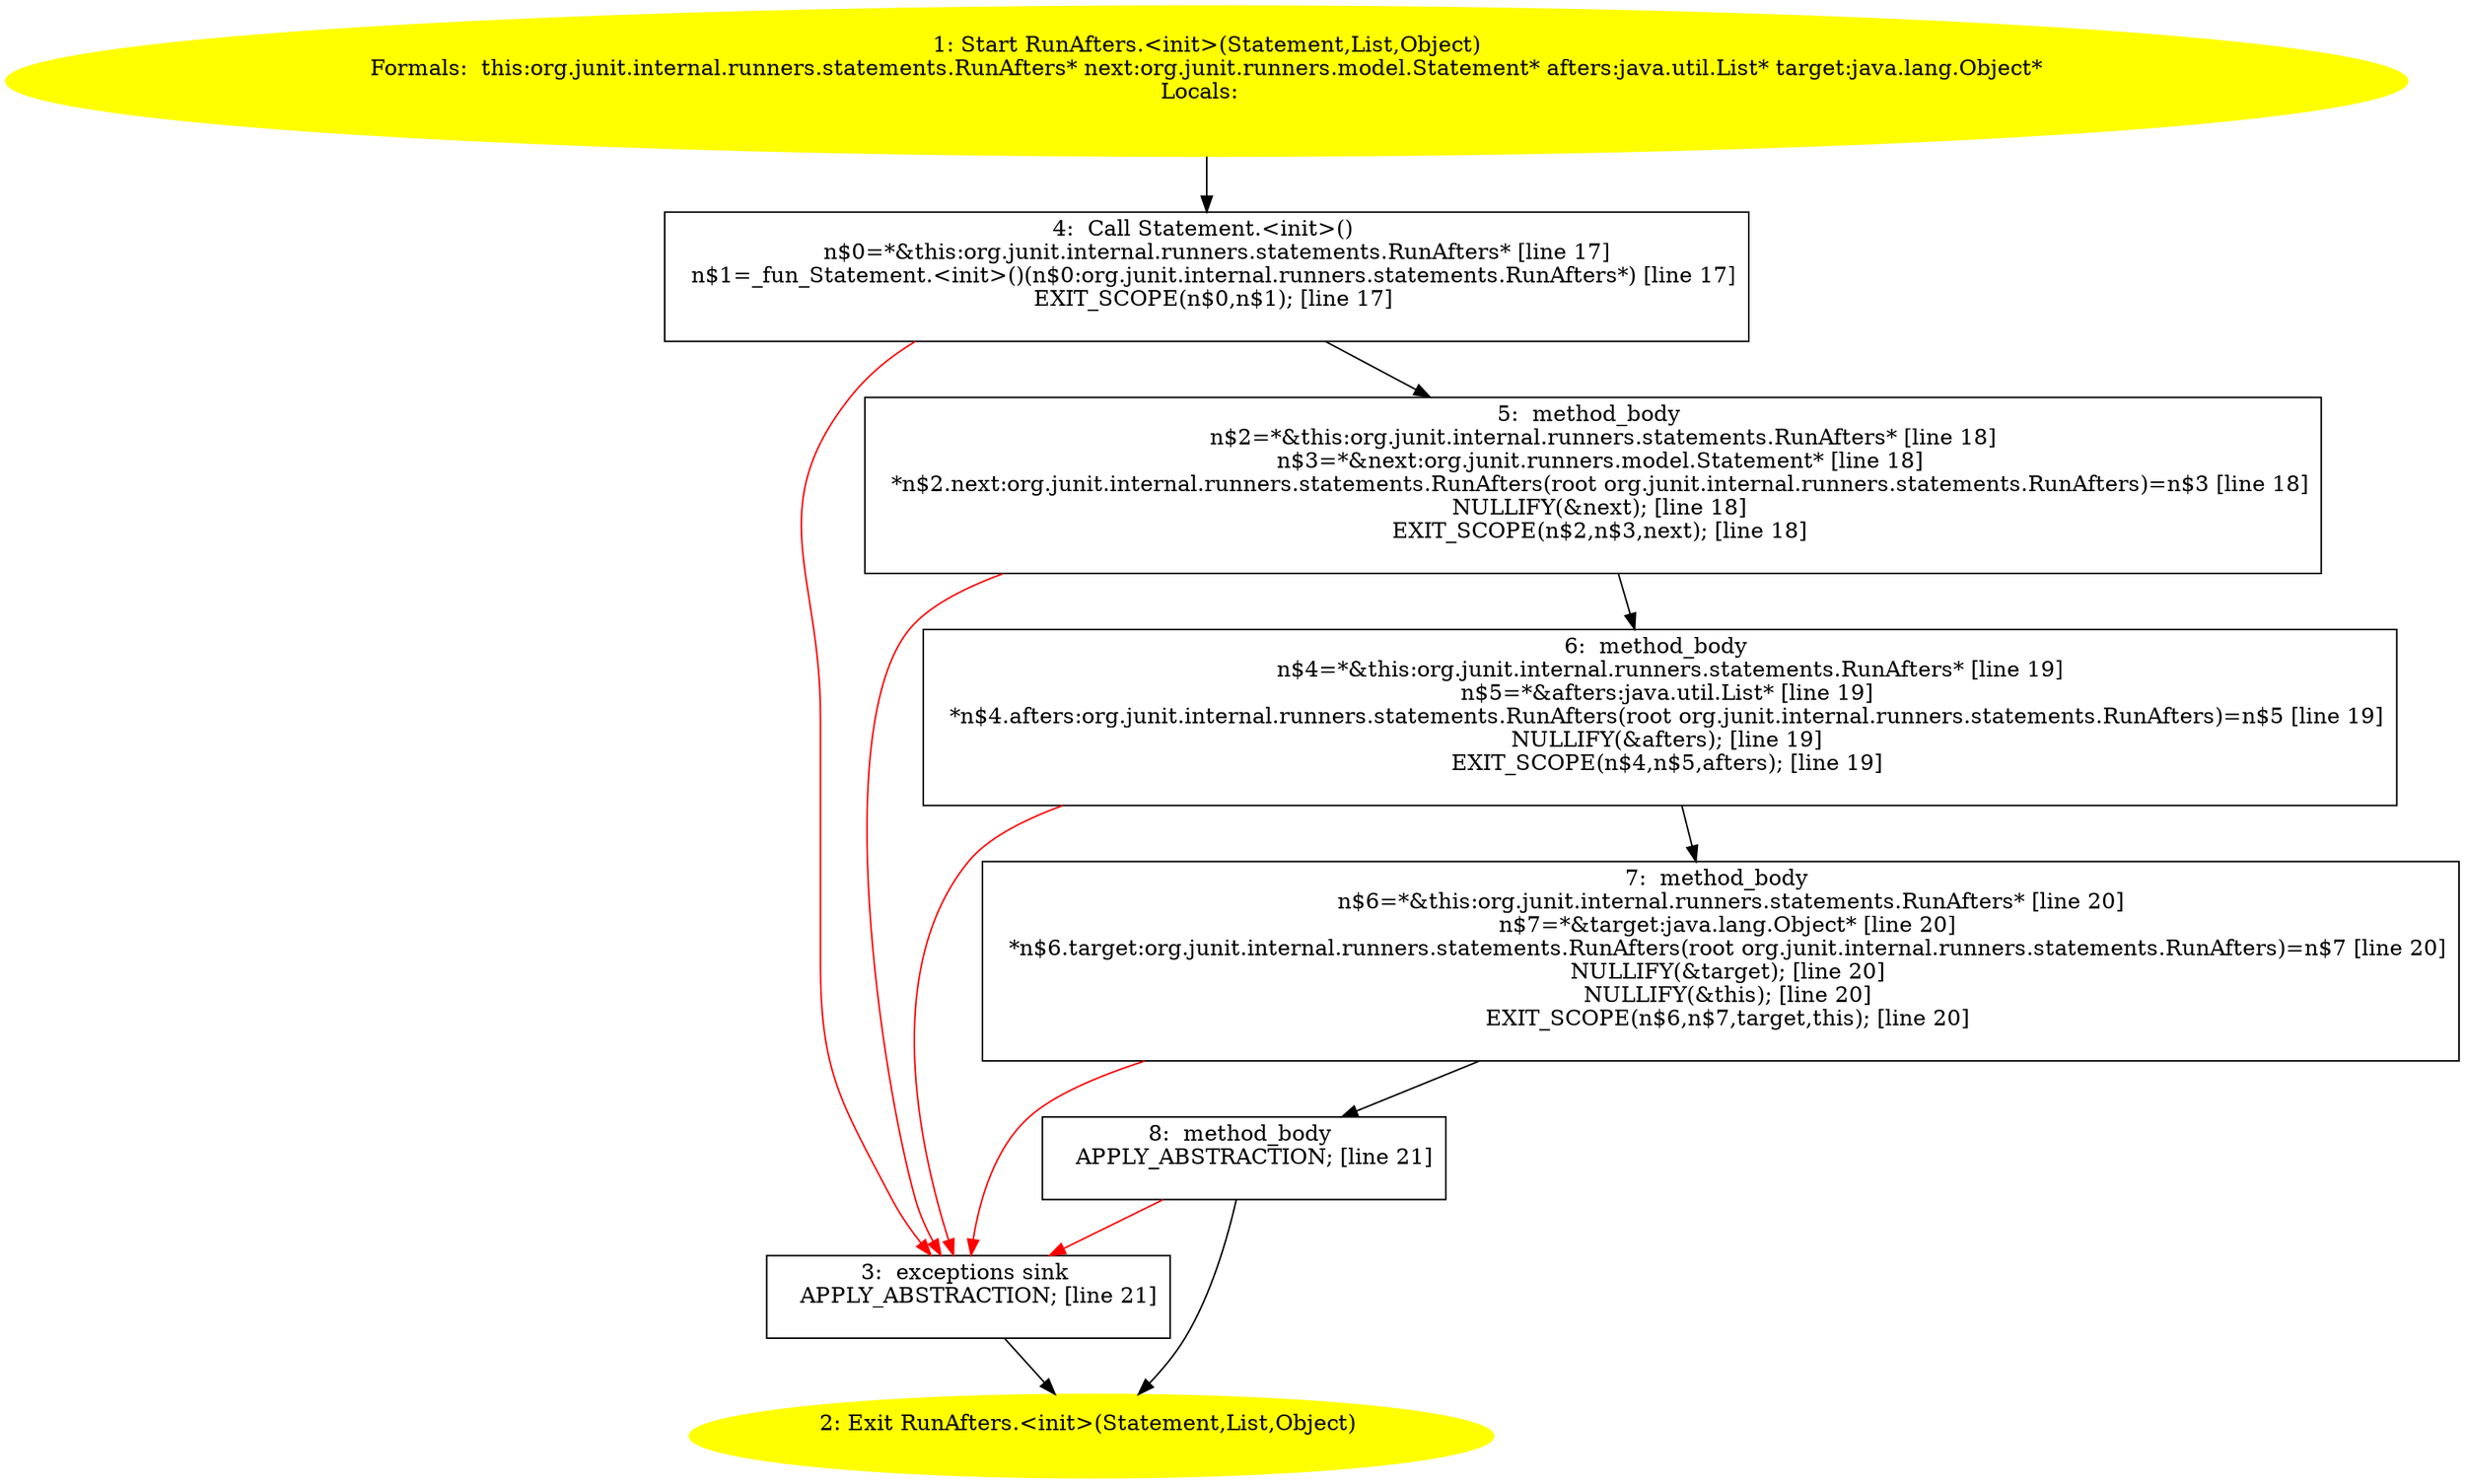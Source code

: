 /* @generated */
digraph cfg {
"org.junit.internal.runners.statements.RunAfters.<init>(org.junit.runners.model.Statement,java.util.L.ae2fdd66ac4866f99d5613de1969816d_1" [label="1: Start RunAfters.<init>(Statement,List,Object)\nFormals:  this:org.junit.internal.runners.statements.RunAfters* next:org.junit.runners.model.Statement* afters:java.util.List* target:java.lang.Object*\nLocals:  \n  " color=yellow style=filled]
	

	 "org.junit.internal.runners.statements.RunAfters.<init>(org.junit.runners.model.Statement,java.util.L.ae2fdd66ac4866f99d5613de1969816d_1" -> "org.junit.internal.runners.statements.RunAfters.<init>(org.junit.runners.model.Statement,java.util.L.ae2fdd66ac4866f99d5613de1969816d_4" ;
"org.junit.internal.runners.statements.RunAfters.<init>(org.junit.runners.model.Statement,java.util.L.ae2fdd66ac4866f99d5613de1969816d_2" [label="2: Exit RunAfters.<init>(Statement,List,Object) \n  " color=yellow style=filled]
	

"org.junit.internal.runners.statements.RunAfters.<init>(org.junit.runners.model.Statement,java.util.L.ae2fdd66ac4866f99d5613de1969816d_3" [label="3:  exceptions sink \n   APPLY_ABSTRACTION; [line 21]\n " shape="box"]
	

	 "org.junit.internal.runners.statements.RunAfters.<init>(org.junit.runners.model.Statement,java.util.L.ae2fdd66ac4866f99d5613de1969816d_3" -> "org.junit.internal.runners.statements.RunAfters.<init>(org.junit.runners.model.Statement,java.util.L.ae2fdd66ac4866f99d5613de1969816d_2" ;
"org.junit.internal.runners.statements.RunAfters.<init>(org.junit.runners.model.Statement,java.util.L.ae2fdd66ac4866f99d5613de1969816d_4" [label="4:  Call Statement.<init>() \n   n$0=*&this:org.junit.internal.runners.statements.RunAfters* [line 17]\n  n$1=_fun_Statement.<init>()(n$0:org.junit.internal.runners.statements.RunAfters*) [line 17]\n  EXIT_SCOPE(n$0,n$1); [line 17]\n " shape="box"]
	

	 "org.junit.internal.runners.statements.RunAfters.<init>(org.junit.runners.model.Statement,java.util.L.ae2fdd66ac4866f99d5613de1969816d_4" -> "org.junit.internal.runners.statements.RunAfters.<init>(org.junit.runners.model.Statement,java.util.L.ae2fdd66ac4866f99d5613de1969816d_5" ;
	 "org.junit.internal.runners.statements.RunAfters.<init>(org.junit.runners.model.Statement,java.util.L.ae2fdd66ac4866f99d5613de1969816d_4" -> "org.junit.internal.runners.statements.RunAfters.<init>(org.junit.runners.model.Statement,java.util.L.ae2fdd66ac4866f99d5613de1969816d_3" [color="red" ];
"org.junit.internal.runners.statements.RunAfters.<init>(org.junit.runners.model.Statement,java.util.L.ae2fdd66ac4866f99d5613de1969816d_5" [label="5:  method_body \n   n$2=*&this:org.junit.internal.runners.statements.RunAfters* [line 18]\n  n$3=*&next:org.junit.runners.model.Statement* [line 18]\n  *n$2.next:org.junit.internal.runners.statements.RunAfters(root org.junit.internal.runners.statements.RunAfters)=n$3 [line 18]\n  NULLIFY(&next); [line 18]\n  EXIT_SCOPE(n$2,n$3,next); [line 18]\n " shape="box"]
	

	 "org.junit.internal.runners.statements.RunAfters.<init>(org.junit.runners.model.Statement,java.util.L.ae2fdd66ac4866f99d5613de1969816d_5" -> "org.junit.internal.runners.statements.RunAfters.<init>(org.junit.runners.model.Statement,java.util.L.ae2fdd66ac4866f99d5613de1969816d_6" ;
	 "org.junit.internal.runners.statements.RunAfters.<init>(org.junit.runners.model.Statement,java.util.L.ae2fdd66ac4866f99d5613de1969816d_5" -> "org.junit.internal.runners.statements.RunAfters.<init>(org.junit.runners.model.Statement,java.util.L.ae2fdd66ac4866f99d5613de1969816d_3" [color="red" ];
"org.junit.internal.runners.statements.RunAfters.<init>(org.junit.runners.model.Statement,java.util.L.ae2fdd66ac4866f99d5613de1969816d_6" [label="6:  method_body \n   n$4=*&this:org.junit.internal.runners.statements.RunAfters* [line 19]\n  n$5=*&afters:java.util.List* [line 19]\n  *n$4.afters:org.junit.internal.runners.statements.RunAfters(root org.junit.internal.runners.statements.RunAfters)=n$5 [line 19]\n  NULLIFY(&afters); [line 19]\n  EXIT_SCOPE(n$4,n$5,afters); [line 19]\n " shape="box"]
	

	 "org.junit.internal.runners.statements.RunAfters.<init>(org.junit.runners.model.Statement,java.util.L.ae2fdd66ac4866f99d5613de1969816d_6" -> "org.junit.internal.runners.statements.RunAfters.<init>(org.junit.runners.model.Statement,java.util.L.ae2fdd66ac4866f99d5613de1969816d_7" ;
	 "org.junit.internal.runners.statements.RunAfters.<init>(org.junit.runners.model.Statement,java.util.L.ae2fdd66ac4866f99d5613de1969816d_6" -> "org.junit.internal.runners.statements.RunAfters.<init>(org.junit.runners.model.Statement,java.util.L.ae2fdd66ac4866f99d5613de1969816d_3" [color="red" ];
"org.junit.internal.runners.statements.RunAfters.<init>(org.junit.runners.model.Statement,java.util.L.ae2fdd66ac4866f99d5613de1969816d_7" [label="7:  method_body \n   n$6=*&this:org.junit.internal.runners.statements.RunAfters* [line 20]\n  n$7=*&target:java.lang.Object* [line 20]\n  *n$6.target:org.junit.internal.runners.statements.RunAfters(root org.junit.internal.runners.statements.RunAfters)=n$7 [line 20]\n  NULLIFY(&target); [line 20]\n  NULLIFY(&this); [line 20]\n  EXIT_SCOPE(n$6,n$7,target,this); [line 20]\n " shape="box"]
	

	 "org.junit.internal.runners.statements.RunAfters.<init>(org.junit.runners.model.Statement,java.util.L.ae2fdd66ac4866f99d5613de1969816d_7" -> "org.junit.internal.runners.statements.RunAfters.<init>(org.junit.runners.model.Statement,java.util.L.ae2fdd66ac4866f99d5613de1969816d_8" ;
	 "org.junit.internal.runners.statements.RunAfters.<init>(org.junit.runners.model.Statement,java.util.L.ae2fdd66ac4866f99d5613de1969816d_7" -> "org.junit.internal.runners.statements.RunAfters.<init>(org.junit.runners.model.Statement,java.util.L.ae2fdd66ac4866f99d5613de1969816d_3" [color="red" ];
"org.junit.internal.runners.statements.RunAfters.<init>(org.junit.runners.model.Statement,java.util.L.ae2fdd66ac4866f99d5613de1969816d_8" [label="8:  method_body \n   APPLY_ABSTRACTION; [line 21]\n " shape="box"]
	

	 "org.junit.internal.runners.statements.RunAfters.<init>(org.junit.runners.model.Statement,java.util.L.ae2fdd66ac4866f99d5613de1969816d_8" -> "org.junit.internal.runners.statements.RunAfters.<init>(org.junit.runners.model.Statement,java.util.L.ae2fdd66ac4866f99d5613de1969816d_2" ;
	 "org.junit.internal.runners.statements.RunAfters.<init>(org.junit.runners.model.Statement,java.util.L.ae2fdd66ac4866f99d5613de1969816d_8" -> "org.junit.internal.runners.statements.RunAfters.<init>(org.junit.runners.model.Statement,java.util.L.ae2fdd66ac4866f99d5613de1969816d_3" [color="red" ];
}
